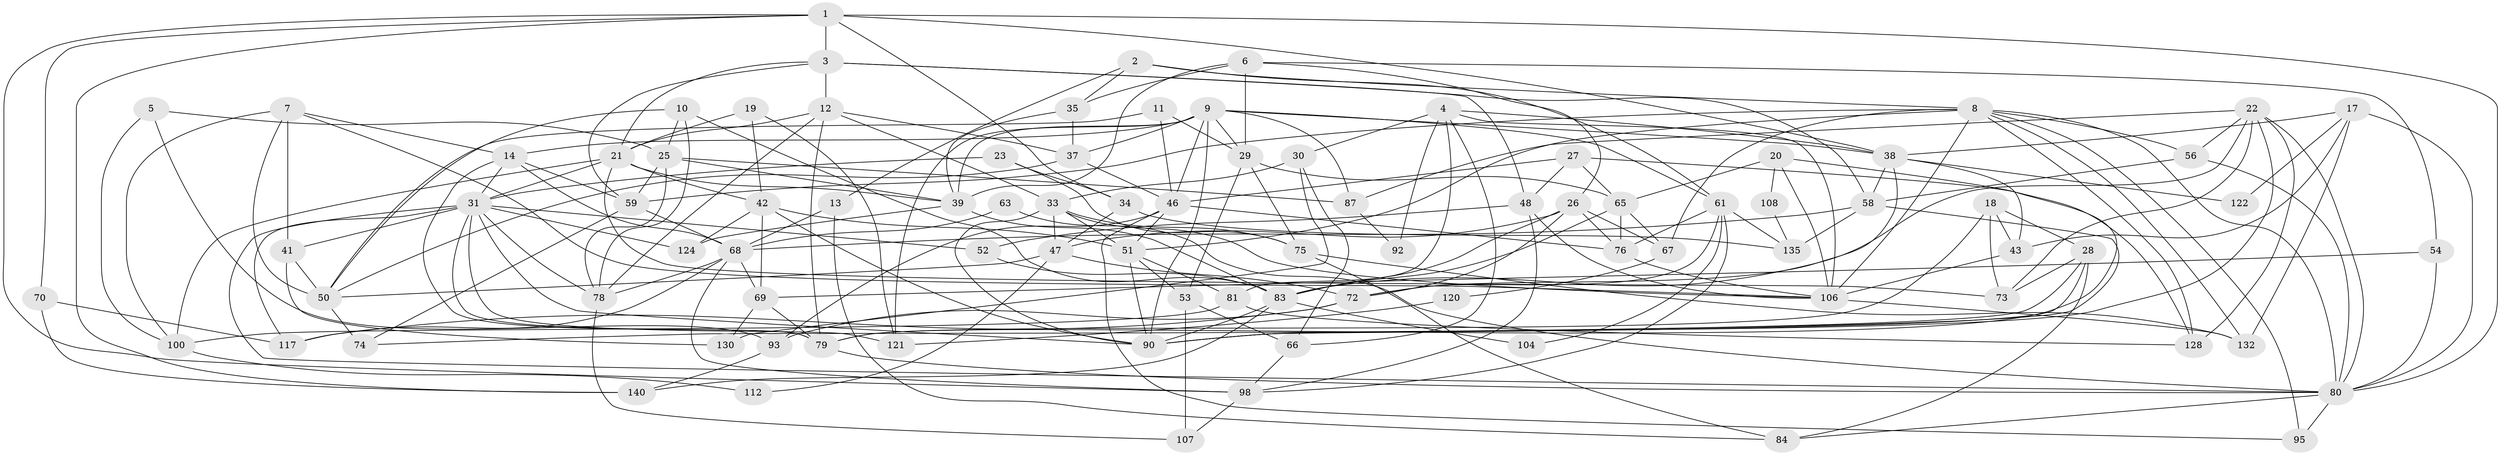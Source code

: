 // original degree distribution, {4: 0.32142857142857145, 3: 0.2714285714285714, 5: 0.16428571428571428, 7: 0.03571428571428571, 2: 0.12142857142857143, 6: 0.05714285714285714, 9: 0.014285714285714285, 8: 0.014285714285714285}
// Generated by graph-tools (version 1.1) at 2025/11/02/27/25 16:11:16]
// undirected, 89 vertices, 226 edges
graph export_dot {
graph [start="1"]
  node [color=gray90,style=filled];
  1 [super="+16"];
  2 [super="+64"];
  3 [super="+115"];
  4 [super="+139"];
  5;
  6 [super="+116"];
  7 [super="+138"];
  8 [super="+15"];
  9 [super="+57"];
  10;
  11;
  12 [super="+110"];
  13;
  14 [super="+55"];
  17 [super="+24"];
  18 [super="+137"];
  19;
  20 [super="+103"];
  21 [super="+60"];
  22 [super="+102"];
  23 [super="+99"];
  25 [super="+126"];
  26 [super="+44"];
  27 [super="+32"];
  28;
  29 [super="+36"];
  30 [super="+96"];
  31 [super="+133"];
  33 [super="+125"];
  34;
  35 [super="+40"];
  37 [super="+109"];
  38 [super="+62"];
  39 [super="+45"];
  41 [super="+129"];
  42 [super="+123"];
  43 [super="+101"];
  46 [super="+88"];
  47 [super="+113"];
  48 [super="+49"];
  50 [super="+114"];
  51 [super="+86"];
  52;
  53;
  54;
  56;
  58 [super="+89"];
  59 [super="+94"];
  61 [super="+131"];
  63;
  65;
  66;
  67;
  68 [super="+71"];
  69;
  70 [super="+85"];
  72 [super="+91"];
  73;
  74;
  75 [super="+105"];
  76 [super="+77"];
  78 [super="+82"];
  79 [super="+127"];
  80 [super="+97"];
  81;
  83 [super="+118"];
  84;
  87;
  90 [super="+119"];
  92;
  93;
  95;
  98 [super="+136"];
  100 [super="+134"];
  104;
  106 [super="+111"];
  107;
  108;
  112;
  117;
  120;
  121;
  122;
  124;
  128;
  130;
  132;
  135;
  140;
  1 -- 3;
  1 -- 34;
  1 -- 80;
  1 -- 98;
  1 -- 70;
  1 -- 38;
  1 -- 140;
  2 -- 13;
  2 -- 61;
  2 -- 8;
  2 -- 35;
  3 -- 21;
  3 -- 59;
  3 -- 48;
  3 -- 12;
  3 -- 58;
  4 -- 81;
  4 -- 106;
  4 -- 66;
  4 -- 30;
  4 -- 92;
  4 -- 38;
  5 -- 25;
  5 -- 93;
  5 -- 100;
  6 -- 54;
  6 -- 26;
  6 -- 35;
  6 -- 29;
  6 -- 39;
  7 -- 100;
  7 -- 106;
  7 -- 41;
  7 -- 50;
  7 -- 14;
  8 -- 106;
  8 -- 80;
  8 -- 56;
  8 -- 95;
  8 -- 132;
  8 -- 128;
  8 -- 67;
  8 -- 51;
  8 -- 59;
  9 -- 37;
  9 -- 39;
  9 -- 46;
  9 -- 14;
  9 -- 61;
  9 -- 87;
  9 -- 121;
  9 -- 90;
  9 -- 29;
  9 -- 38;
  10 -- 83;
  10 -- 78;
  10 -- 25;
  10 -- 50;
  11 -- 50;
  11 -- 29;
  11 -- 46;
  12 -- 78;
  12 -- 79;
  12 -- 33;
  12 -- 21;
  12 -- 37;
  13 -- 84;
  13 -- 68;
  14 -- 68;
  14 -- 79;
  14 -- 59;
  14 -- 31;
  17 -- 80;
  17 -- 132;
  17 -- 38;
  17 -- 122;
  17 -- 43;
  18 -- 28;
  18 -- 73;
  18 -- 79;
  18 -- 43;
  19 -- 21;
  19 -- 121;
  19 -- 42;
  20 -- 79;
  20 -- 108;
  20 -- 65;
  20 -- 106;
  21 -- 31;
  21 -- 73;
  21 -- 42;
  21 -- 100;
  21 -- 39;
  22 -- 80;
  22 -- 56;
  22 -- 73;
  22 -- 83;
  22 -- 128;
  22 -- 90;
  22 -- 87;
  23 -- 34;
  23 -- 75;
  23 -- 31;
  25 -- 59;
  25 -- 39;
  25 -- 87;
  25 -- 78;
  26 -- 67;
  26 -- 76;
  26 -- 83;
  26 -- 72;
  26 -- 47;
  27 -- 46;
  27 -- 48;
  27 -- 128;
  27 -- 65;
  28 -- 90;
  28 -- 73;
  28 -- 74;
  28 -- 84;
  29 -- 53;
  29 -- 65;
  29 -- 75;
  30 -- 33;
  30 -- 66;
  30 -- 130;
  31 -- 90;
  31 -- 80;
  31 -- 79;
  31 -- 41;
  31 -- 78;
  31 -- 52;
  31 -- 117;
  31 -- 121;
  31 -- 124;
  33 -- 106;
  33 -- 51;
  33 -- 75;
  33 -- 90;
  33 -- 47;
  34 -- 135;
  34 -- 47;
  35 -- 37;
  35 -- 39;
  37 -- 46;
  37 -- 50;
  38 -- 58;
  38 -- 122;
  38 -- 72;
  38 -- 43;
  39 -- 124;
  39 -- 83;
  41 -- 130;
  41 -- 50;
  42 -- 69;
  42 -- 90;
  42 -- 124;
  42 -- 51;
  43 -- 106;
  46 -- 95;
  46 -- 93;
  46 -- 76;
  46 -- 51;
  47 -- 50;
  47 -- 112;
  47 -- 72;
  48 -- 52;
  48 -- 106;
  48 -- 98;
  50 -- 74;
  51 -- 53 [weight=2];
  51 -- 81;
  51 -- 90;
  52 -- 83;
  53 -- 107;
  53 -- 66;
  54 -- 69;
  54 -- 80;
  56 -- 80;
  56 -- 58;
  58 -- 90;
  58 -- 68;
  58 -- 135;
  59 -- 68;
  59 -- 74;
  61 -- 98;
  61 -- 135;
  61 -- 72;
  61 -- 104;
  61 -- 76;
  63 -- 80;
  63 -- 68;
  65 -- 67;
  65 -- 83;
  65 -- 76;
  66 -- 98;
  67 -- 120;
  68 -- 69;
  68 -- 117;
  68 -- 98;
  68 -- 78;
  69 -- 130;
  69 -- 79;
  70 -- 140 [weight=2];
  70 -- 117;
  72 -- 93;
  72 -- 117;
  75 -- 132;
  75 -- 84;
  76 -- 106;
  78 -- 107;
  79 -- 80;
  80 -- 84;
  80 -- 95;
  81 -- 128;
  81 -- 100;
  83 -- 90;
  83 -- 104;
  83 -- 140;
  87 -- 92;
  93 -- 140;
  98 -- 107;
  100 -- 112;
  106 -- 132;
  108 -- 135;
  120 -- 121;
}
